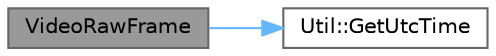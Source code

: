 digraph "VideoRawFrame"
{
 // LATEX_PDF_SIZE
  bgcolor="transparent";
  edge [fontname=Helvetica,fontsize=10,labelfontname=Helvetica,labelfontsize=10];
  node [fontname=Helvetica,fontsize=10,shape=box,height=0.2,width=0.4];
  rankdir="LR";
  Node1 [id="Node000001",label="VideoRawFrame",height=0.2,width=0.4,color="gray40", fillcolor="grey60", style="filled", fontcolor="black",tooltip="构造函数"];
  Node1 -> Node2 [id="edge1_Node000001_Node000002",color="steelblue1",style="solid",tooltip=" "];
  Node2 [id="Node000002",label="Util::GetUtcTime",height=0.2,width=0.4,color="grey40", fillcolor="white", style="filled",URL="$namespace_util.html#a6183bf52e2e27e236f98cb450b485ddc",tooltip="获取 UTC 时间戳"];
}
